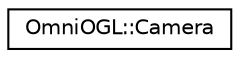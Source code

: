 digraph "Graphical Class Hierarchy"
{
  edge [fontname="Helvetica",fontsize="10",labelfontname="Helvetica",labelfontsize="10"];
  node [fontname="Helvetica",fontsize="10",shape=record];
  rankdir="LR";
  Node1 [label="OmniOGL::Camera",height=0.2,width=0.4,color="black", fillcolor="white", style="filled",URL="$class_omni_o_g_l_1_1_camera.html"];
}
